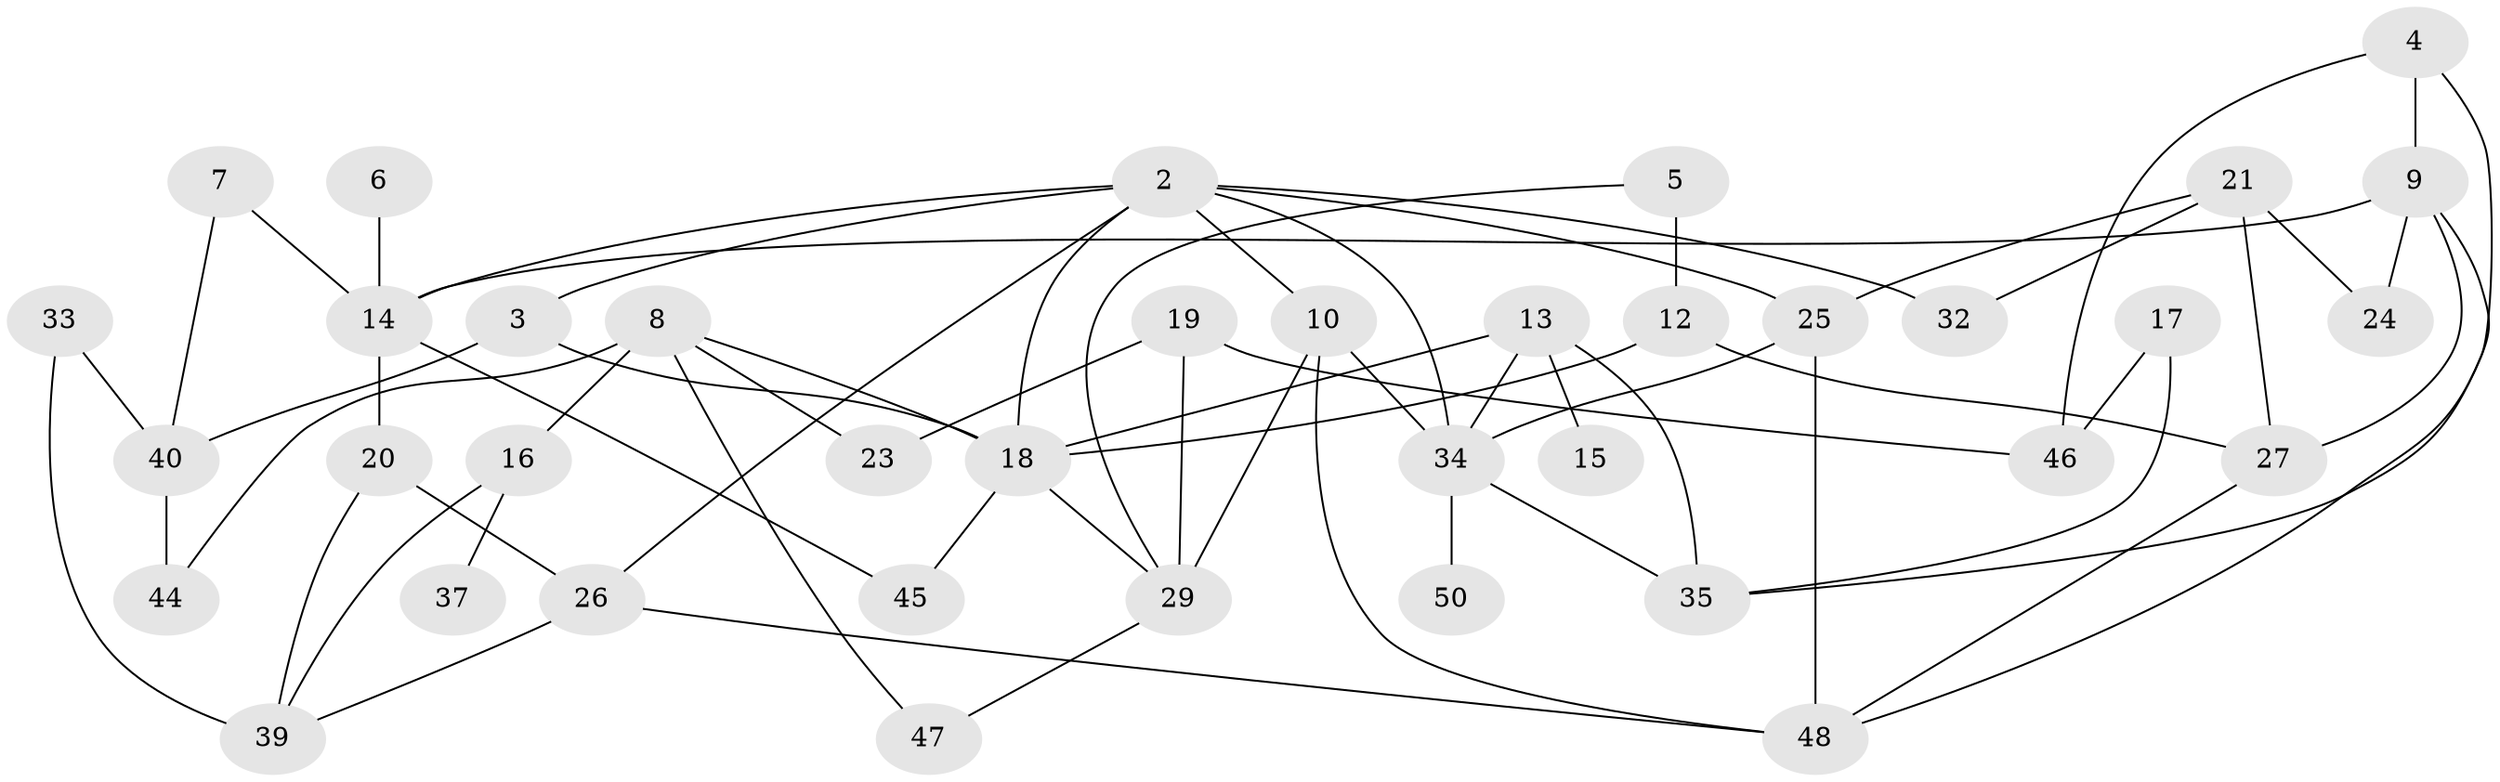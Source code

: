// original degree distribution, {0: 0.08, 5: 0.064, 3: 0.2, 1: 0.168, 2: 0.328, 4: 0.16}
// Generated by graph-tools (version 1.1) at 2025/47/03/04/25 22:47:58]
// undirected, 38 vertices, 64 edges
graph export_dot {
  node [color=gray90,style=filled];
  2;
  3;
  4;
  5;
  6;
  7;
  8;
  9;
  10;
  12;
  13;
  14;
  15;
  16;
  17;
  18;
  19;
  20;
  21;
  23;
  24;
  25;
  26;
  27;
  29;
  32;
  33;
  34;
  35;
  37;
  39;
  40;
  44;
  45;
  46;
  47;
  48;
  50;
  2 -- 3 [weight=1.0];
  2 -- 10 [weight=1.0];
  2 -- 14 [weight=1.0];
  2 -- 18 [weight=1.0];
  2 -- 25 [weight=1.0];
  2 -- 26 [weight=1.0];
  2 -- 32 [weight=1.0];
  2 -- 34 [weight=1.0];
  3 -- 18 [weight=1.0];
  3 -- 40 [weight=1.0];
  4 -- 9 [weight=1.0];
  4 -- 35 [weight=1.0];
  4 -- 46 [weight=1.0];
  5 -- 12 [weight=2.0];
  5 -- 29 [weight=1.0];
  6 -- 14 [weight=1.0];
  7 -- 14 [weight=1.0];
  7 -- 40 [weight=1.0];
  8 -- 16 [weight=1.0];
  8 -- 18 [weight=1.0];
  8 -- 23 [weight=2.0];
  8 -- 44 [weight=1.0];
  8 -- 47 [weight=1.0];
  9 -- 14 [weight=1.0];
  9 -- 24 [weight=1.0];
  9 -- 27 [weight=1.0];
  9 -- 48 [weight=1.0];
  10 -- 29 [weight=1.0];
  10 -- 34 [weight=1.0];
  10 -- 48 [weight=1.0];
  12 -- 18 [weight=2.0];
  12 -- 27 [weight=1.0];
  13 -- 15 [weight=1.0];
  13 -- 18 [weight=1.0];
  13 -- 34 [weight=1.0];
  13 -- 35 [weight=4.0];
  14 -- 20 [weight=1.0];
  14 -- 45 [weight=1.0];
  16 -- 37 [weight=1.0];
  16 -- 39 [weight=1.0];
  17 -- 35 [weight=1.0];
  17 -- 46 [weight=1.0];
  18 -- 29 [weight=1.0];
  18 -- 45 [weight=1.0];
  19 -- 23 [weight=1.0];
  19 -- 29 [weight=2.0];
  19 -- 46 [weight=1.0];
  20 -- 26 [weight=1.0];
  20 -- 39 [weight=1.0];
  21 -- 24 [weight=1.0];
  21 -- 25 [weight=1.0];
  21 -- 27 [weight=1.0];
  21 -- 32 [weight=1.0];
  25 -- 34 [weight=1.0];
  25 -- 48 [weight=1.0];
  26 -- 39 [weight=1.0];
  26 -- 48 [weight=1.0];
  27 -- 48 [weight=1.0];
  29 -- 47 [weight=1.0];
  33 -- 39 [weight=2.0];
  33 -- 40 [weight=1.0];
  34 -- 35 [weight=1.0];
  34 -- 50 [weight=1.0];
  40 -- 44 [weight=1.0];
}
